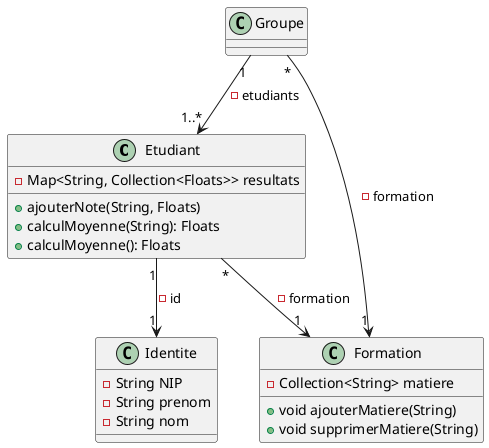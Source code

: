 @startuml

class Etudiant {
    -Map<String, Collection<Floats>> resultats
    + ajouterNote(String, Floats)
    + calculMoyenne(String): Floats
    + calculMoyenne(): Floats
}

class Identite {
    -String NIP
    -String prenom
    -String nom
}

class Formation {
    -Collection<String> matiere
    +void ajouterMatiere(String)
    +void supprimerMatiere(String)
}

class Groupe {
}

Etudiant "1" --> "1" Identite : - id
Etudiant "*" --> "1" Formation : - formation
Groupe "1" --> "1..*" Etudiant : - etudiants
Groupe "*" --> "1" Formation : - formation


@enduml